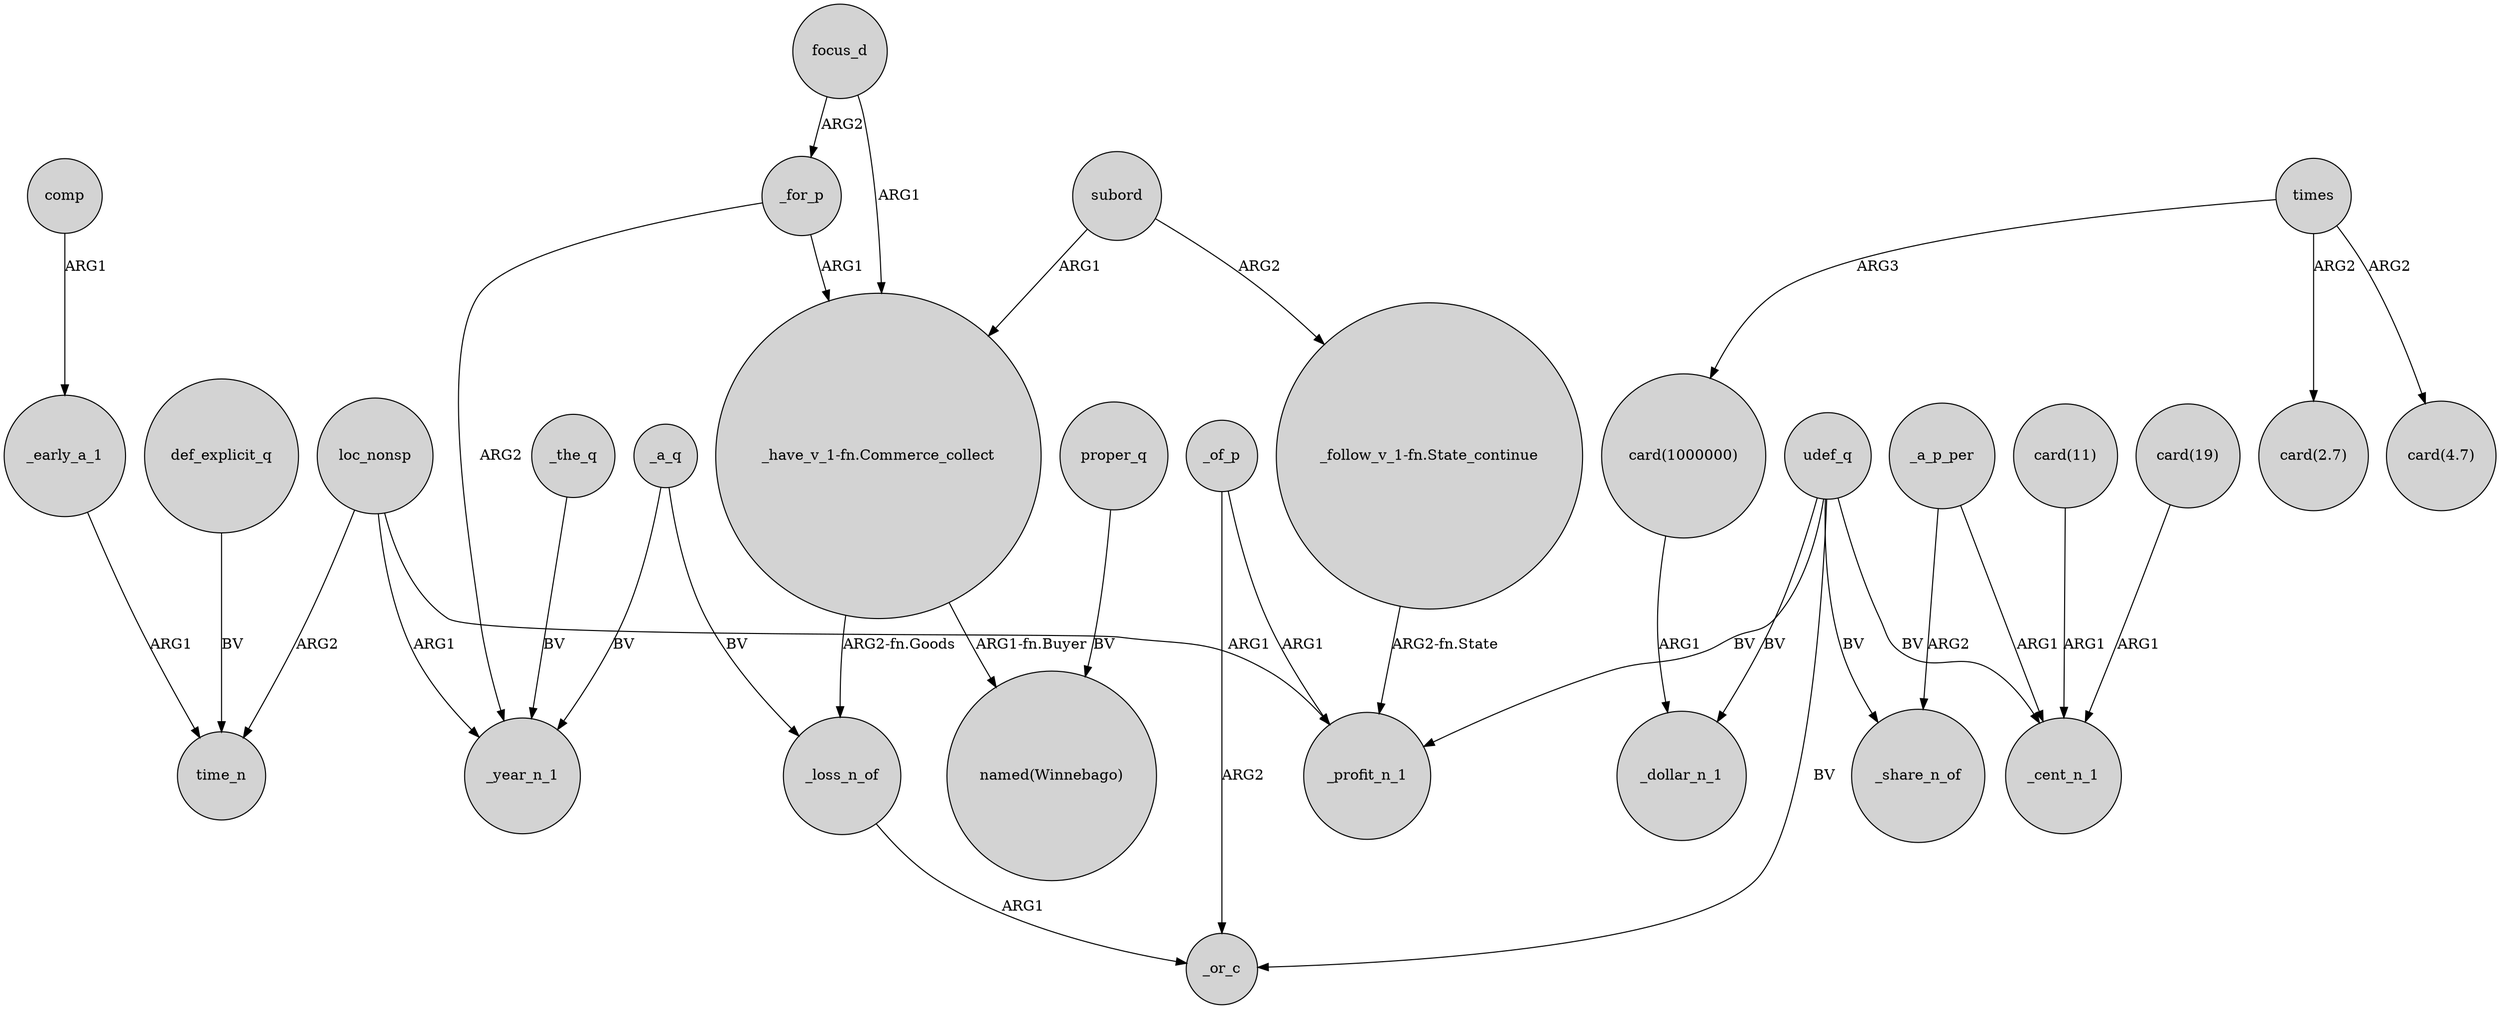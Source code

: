 digraph {
	node [shape=circle style=filled]
	_early_a_1 -> time_n [label=ARG1]
	_a_q -> _loss_n_of [label=BV]
	_a_p_per -> _cent_n_1 [label=ARG1]
	times -> "card(2.7)" [label=ARG2]
	loc_nonsp -> _year_n_1 [label=ARG1]
	loc_nonsp -> _profit_n_1 [label=ARG1]
	times -> "card(1000000)" [label=ARG3]
	udef_q -> _profit_n_1 [label=BV]
	comp -> _early_a_1 [label=ARG1]
	_a_q -> _year_n_1 [label=BV]
	udef_q -> _cent_n_1 [label=BV]
	proper_q -> "named(Winnebago)" [label=BV]
	"_have_v_1-fn.Commerce_collect" -> _loss_n_of [label="ARG2-fn.Goods"]
	udef_q -> _or_c [label=BV]
	_for_p -> "_have_v_1-fn.Commerce_collect" [label=ARG1]
	subord -> "_have_v_1-fn.Commerce_collect" [label=ARG1]
	"_follow_v_1-fn.State_continue" -> _profit_n_1 [label="ARG2-fn.State"]
	"card(11)" -> _cent_n_1 [label=ARG1]
	"card(19)" -> _cent_n_1 [label=ARG1]
	_a_p_per -> _share_n_of [label=ARG2]
	_the_q -> _year_n_1 [label=BV]
	subord -> "_follow_v_1-fn.State_continue" [label=ARG2]
	_of_p -> _profit_n_1 [label=ARG1]
	udef_q -> _share_n_of [label=BV]
	times -> "card(4.7)" [label=ARG2]
	udef_q -> _dollar_n_1 [label=BV]
	focus_d -> "_have_v_1-fn.Commerce_collect" [label=ARG1]
	"card(1000000)" -> _dollar_n_1 [label=ARG1]
	_loss_n_of -> _or_c [label=ARG1]
	def_explicit_q -> time_n [label=BV]
	_of_p -> _or_c [label=ARG2]
	loc_nonsp -> time_n [label=ARG2]
	_for_p -> _year_n_1 [label=ARG2]
	"_have_v_1-fn.Commerce_collect" -> "named(Winnebago)" [label="ARG1-fn.Buyer"]
	focus_d -> _for_p [label=ARG2]
}
